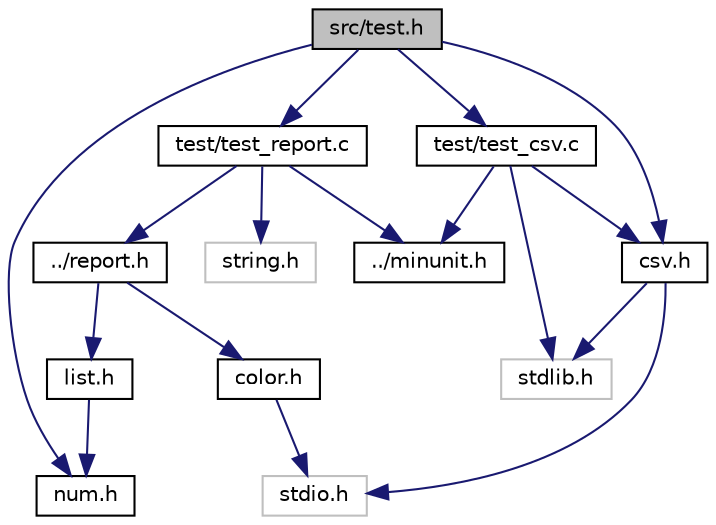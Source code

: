 digraph "src/test.h"
{
  edge [fontname="Helvetica",fontsize="10",labelfontname="Helvetica",labelfontsize="10"];
  node [fontname="Helvetica",fontsize="10",shape=record];
  Node0 [label="src/test.h",height=0.2,width=0.4,color="black", fillcolor="grey75", style="filled", fontcolor="black"];
  Node0 -> Node1 [color="midnightblue",fontsize="10",style="solid",fontname="Helvetica"];
  Node1 [label="num.h",height=0.2,width=0.4,color="black", fillcolor="white", style="filled",URL="$num_8h.html",tooltip="This file represents a combination of numbers. "];
  Node0 -> Node2 [color="midnightblue",fontsize="10",style="solid",fontname="Helvetica"];
  Node2 [label="csv.h",height=0.2,width=0.4,color="black", fillcolor="white", style="filled",URL="$csv_8h.html",tooltip="Load contents to csv files. "];
  Node2 -> Node3 [color="midnightblue",fontsize="10",style="solid",fontname="Helvetica"];
  Node3 [label="stdio.h",height=0.2,width=0.4,color="grey75", fillcolor="white", style="filled"];
  Node2 -> Node4 [color="midnightblue",fontsize="10",style="solid",fontname="Helvetica"];
  Node4 [label="stdlib.h",height=0.2,width=0.4,color="grey75", fillcolor="white", style="filled"];
  Node0 -> Node5 [color="midnightblue",fontsize="10",style="solid",fontname="Helvetica"];
  Node5 [label="test/test_csv.c",height=0.2,width=0.4,color="black", fillcolor="white", style="filled",URL="$test__csv_8c.html",tooltip="Tests for file csv.h. "];
  Node5 -> Node4 [color="midnightblue",fontsize="10",style="solid",fontname="Helvetica"];
  Node5 -> Node6 [color="midnightblue",fontsize="10",style="solid",fontname="Helvetica"];
  Node6 [label="../minunit.h",height=0.2,width=0.4,color="black", fillcolor="white", style="filled",URL="$minunit_8h.html",tooltip="A simple unit test framework. "];
  Node5 -> Node2 [color="midnightblue",fontsize="10",style="solid",fontname="Helvetica"];
  Node0 -> Node7 [color="midnightblue",fontsize="10",style="solid",fontname="Helvetica"];
  Node7 [label="test/test_report.c",height=0.2,width=0.4,color="black", fillcolor="white", style="filled",URL="$test__report_8c.html",tooltip="units tests for report.h "];
  Node7 -> Node8 [color="midnightblue",fontsize="10",style="solid",fontname="Helvetica"];
  Node8 [label="string.h",height=0.2,width=0.4,color="grey75", fillcolor="white", style="filled"];
  Node7 -> Node9 [color="midnightblue",fontsize="10",style="solid",fontname="Helvetica"];
  Node9 [label="../report.h",height=0.2,width=0.4,color="black", fillcolor="white", style="filled",URL="$report_8h.html",tooltip="Funcionalities to generate reports. "];
  Node9 -> Node10 [color="midnightblue",fontsize="10",style="solid",fontname="Helvetica"];
  Node10 [label="list.h",height=0.2,width=0.4,color="black", fillcolor="white", style="filled",URL="$list_8h.html",tooltip="Implements a linked list of Num. "];
  Node10 -> Node1 [color="midnightblue",fontsize="10",style="solid",fontname="Helvetica"];
  Node9 -> Node11 [color="midnightblue",fontsize="10",style="solid",fontname="Helvetica"];
  Node11 [label="color.h",height=0.2,width=0.4,color="black", fillcolor="white", style="filled",URL="$color_8h.html",tooltip="This file was copied from GIT project. "];
  Node11 -> Node3 [color="midnightblue",fontsize="10",style="solid",fontname="Helvetica"];
  Node7 -> Node6 [color="midnightblue",fontsize="10",style="solid",fontname="Helvetica"];
}

